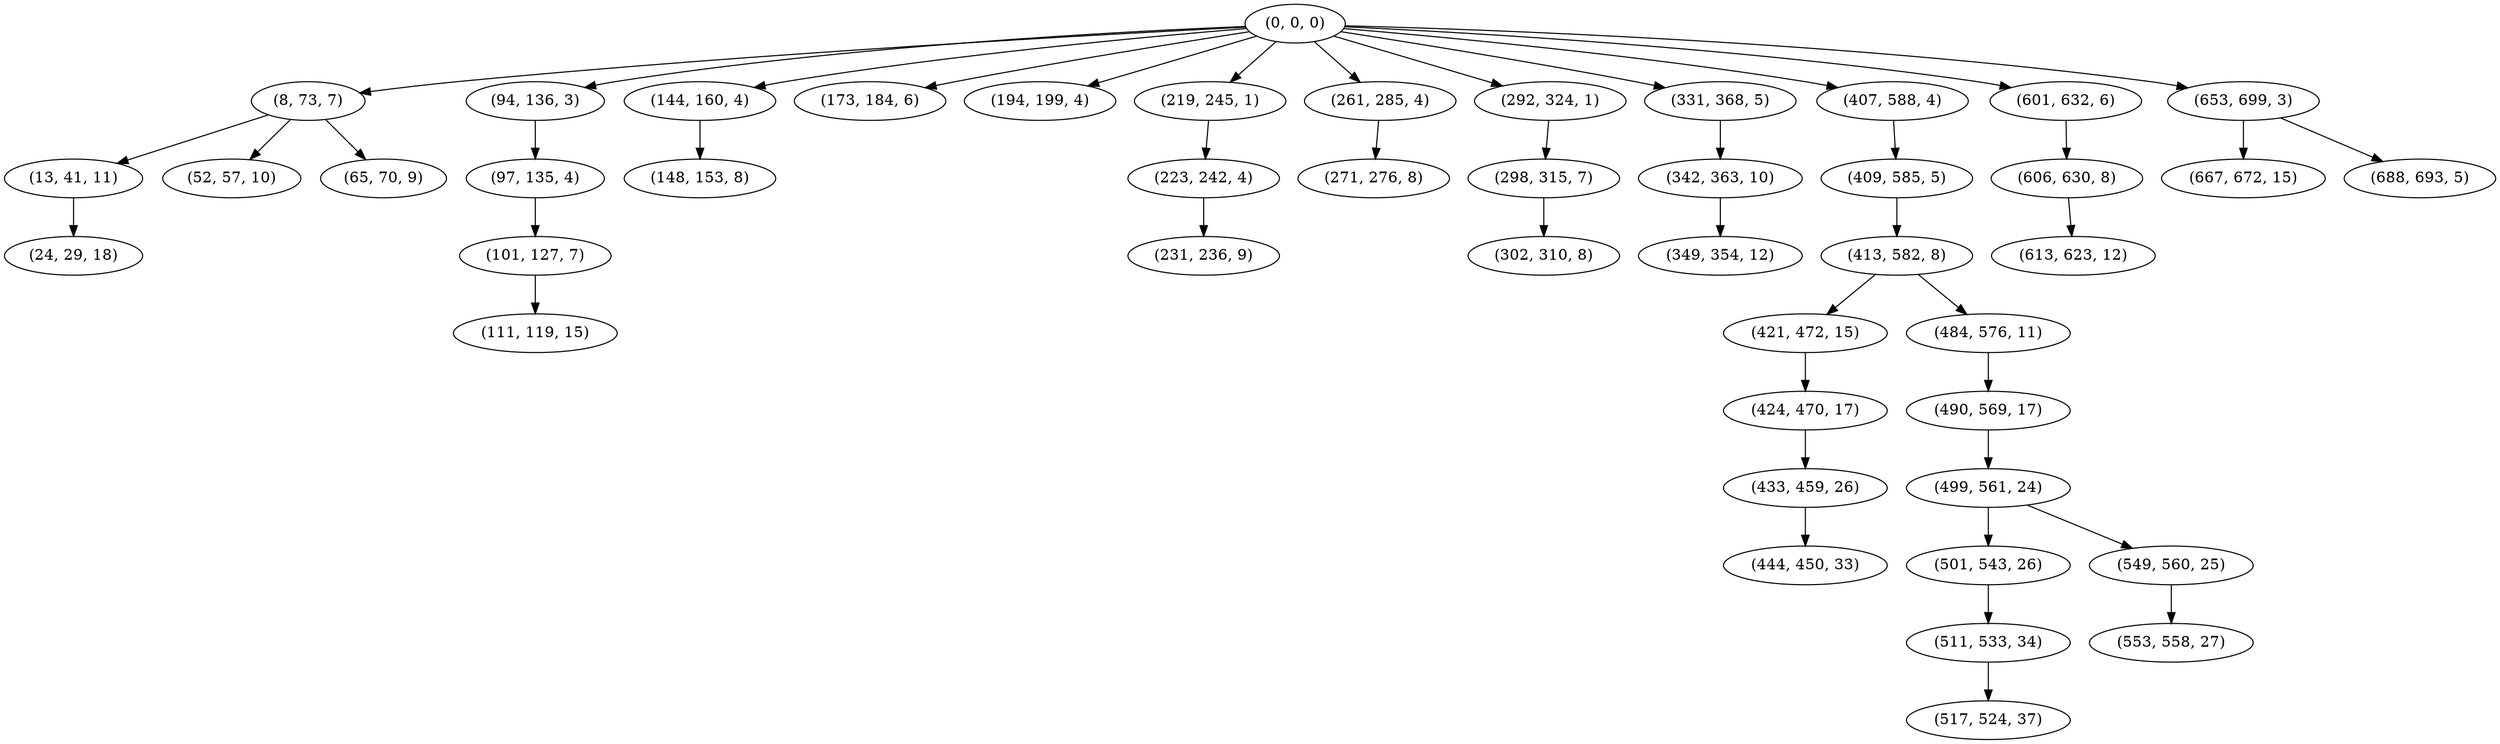 digraph tree {
    "(0, 0, 0)";
    "(8, 73, 7)";
    "(13, 41, 11)";
    "(24, 29, 18)";
    "(52, 57, 10)";
    "(65, 70, 9)";
    "(94, 136, 3)";
    "(97, 135, 4)";
    "(101, 127, 7)";
    "(111, 119, 15)";
    "(144, 160, 4)";
    "(148, 153, 8)";
    "(173, 184, 6)";
    "(194, 199, 4)";
    "(219, 245, 1)";
    "(223, 242, 4)";
    "(231, 236, 9)";
    "(261, 285, 4)";
    "(271, 276, 8)";
    "(292, 324, 1)";
    "(298, 315, 7)";
    "(302, 310, 8)";
    "(331, 368, 5)";
    "(342, 363, 10)";
    "(349, 354, 12)";
    "(407, 588, 4)";
    "(409, 585, 5)";
    "(413, 582, 8)";
    "(421, 472, 15)";
    "(424, 470, 17)";
    "(433, 459, 26)";
    "(444, 450, 33)";
    "(484, 576, 11)";
    "(490, 569, 17)";
    "(499, 561, 24)";
    "(501, 543, 26)";
    "(511, 533, 34)";
    "(517, 524, 37)";
    "(549, 560, 25)";
    "(553, 558, 27)";
    "(601, 632, 6)";
    "(606, 630, 8)";
    "(613, 623, 12)";
    "(653, 699, 3)";
    "(667, 672, 15)";
    "(688, 693, 5)";
    "(0, 0, 0)" -> "(8, 73, 7)";
    "(0, 0, 0)" -> "(94, 136, 3)";
    "(0, 0, 0)" -> "(144, 160, 4)";
    "(0, 0, 0)" -> "(173, 184, 6)";
    "(0, 0, 0)" -> "(194, 199, 4)";
    "(0, 0, 0)" -> "(219, 245, 1)";
    "(0, 0, 0)" -> "(261, 285, 4)";
    "(0, 0, 0)" -> "(292, 324, 1)";
    "(0, 0, 0)" -> "(331, 368, 5)";
    "(0, 0, 0)" -> "(407, 588, 4)";
    "(0, 0, 0)" -> "(601, 632, 6)";
    "(0, 0, 0)" -> "(653, 699, 3)";
    "(8, 73, 7)" -> "(13, 41, 11)";
    "(8, 73, 7)" -> "(52, 57, 10)";
    "(8, 73, 7)" -> "(65, 70, 9)";
    "(13, 41, 11)" -> "(24, 29, 18)";
    "(94, 136, 3)" -> "(97, 135, 4)";
    "(97, 135, 4)" -> "(101, 127, 7)";
    "(101, 127, 7)" -> "(111, 119, 15)";
    "(144, 160, 4)" -> "(148, 153, 8)";
    "(219, 245, 1)" -> "(223, 242, 4)";
    "(223, 242, 4)" -> "(231, 236, 9)";
    "(261, 285, 4)" -> "(271, 276, 8)";
    "(292, 324, 1)" -> "(298, 315, 7)";
    "(298, 315, 7)" -> "(302, 310, 8)";
    "(331, 368, 5)" -> "(342, 363, 10)";
    "(342, 363, 10)" -> "(349, 354, 12)";
    "(407, 588, 4)" -> "(409, 585, 5)";
    "(409, 585, 5)" -> "(413, 582, 8)";
    "(413, 582, 8)" -> "(421, 472, 15)";
    "(413, 582, 8)" -> "(484, 576, 11)";
    "(421, 472, 15)" -> "(424, 470, 17)";
    "(424, 470, 17)" -> "(433, 459, 26)";
    "(433, 459, 26)" -> "(444, 450, 33)";
    "(484, 576, 11)" -> "(490, 569, 17)";
    "(490, 569, 17)" -> "(499, 561, 24)";
    "(499, 561, 24)" -> "(501, 543, 26)";
    "(499, 561, 24)" -> "(549, 560, 25)";
    "(501, 543, 26)" -> "(511, 533, 34)";
    "(511, 533, 34)" -> "(517, 524, 37)";
    "(549, 560, 25)" -> "(553, 558, 27)";
    "(601, 632, 6)" -> "(606, 630, 8)";
    "(606, 630, 8)" -> "(613, 623, 12)";
    "(653, 699, 3)" -> "(667, 672, 15)";
    "(653, 699, 3)" -> "(688, 693, 5)";
}
